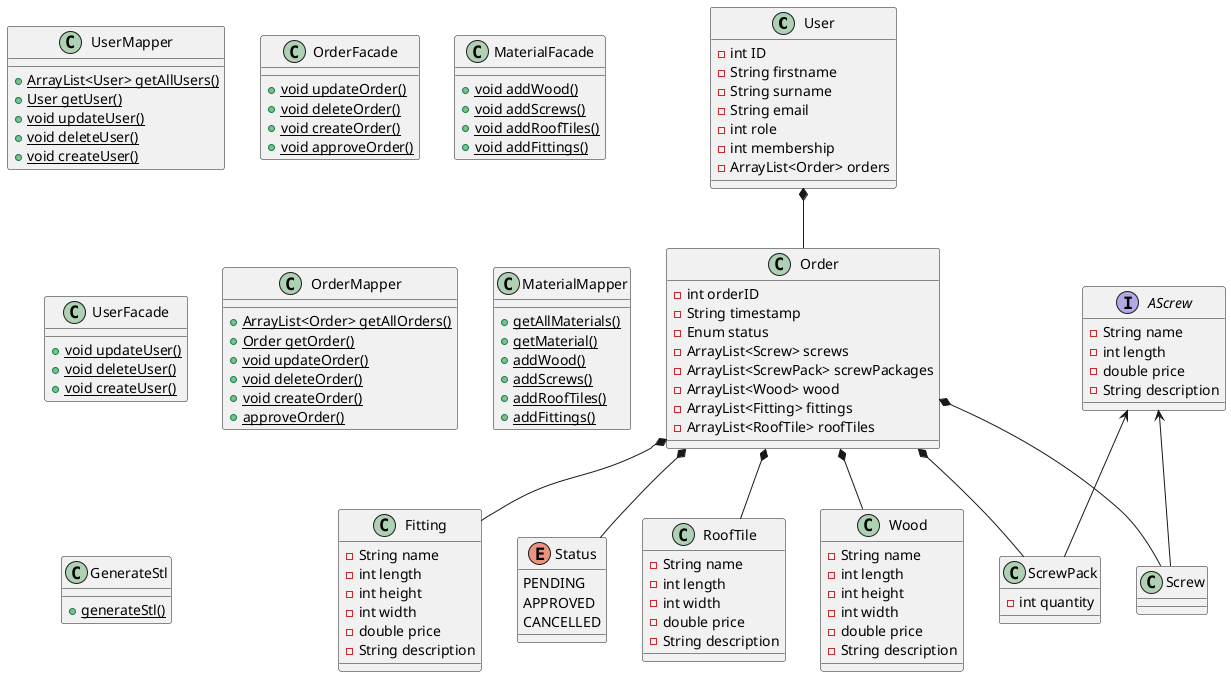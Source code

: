 @startuml
'https://plantuml.com/class-diagram

class User {
- int ID
- String firstname
- String surname
- String email
- int role
- int membership
- ArrayList<Order> orders
}

class Order {
- int orderID
- String timestamp
- Enum status
- ArrayList<Screw> screws
- ArrayList<ScrewPack> screwPackages
- ArrayList<Wood> wood
- ArrayList<Fitting> fittings
- ArrayList<RoofTile> roofTiles
}

class UserMapper{
+ {static} ArrayList<User> getAllUsers()
+ {static} User getUser()
+ {static} void updateUser()
+ {static} void deleteUser()
+ {static} void createUser()
}

class OrderFacade{
+ {static} void updateOrder()
+ {static} void deleteOrder()
+ {static} void createOrder()
+ {static} void approveOrder()
}

class MaterialFacade{
+ {static} void addWood()
+ {static} void addScrews()
+ {static} void addRoofTiles()
+ {static} void addFittings()
}

class UserFacade{
+ {static} void updateUser()
+ {static} void deleteUser()
+ {static} void createUser()
}

class OrderMapper{
+ {static} ArrayList<Order> getAllOrders()
+ {static} Order getOrder()
+ {static} void updateOrder()
+ {static} void deleteOrder()
+ {static} void createOrder()
+ {static} approveOrder()
}

class MaterialMapper{
+ {static} getAllMaterials()
+ {static} getMaterial()
+ {static} addWood()
+ {static} addScrews()
+ {static} addRoofTiles()
+ {static} addFittings()
}

class RoofTile{
- String name
- int length
- int width
- double price
- String description
}

class Wood{
- String name
- int length
- int height
- int width
- double price
- String description
}

class Fitting{
- String name
- int length
- int height
- int width
- double price
- String description
}

class GenerateStl {
+ {static} generateStl()
}

interface AScrew{
- String name
- int length
- double price
- String description
}

class ScrewPack{
- int quantity
}

class Screw{
}

Enum Status {
    PENDING
    APPROVED
    CANCELLED
}

Order *-- Screw
Order *-- ScrewPack
Order *-- Fitting
Order *-- RoofTile
Order *-- Wood
Order *-- Status
User *-- Order
AScrew <-- ScrewPack
AScrew <-- Screw

@enduml